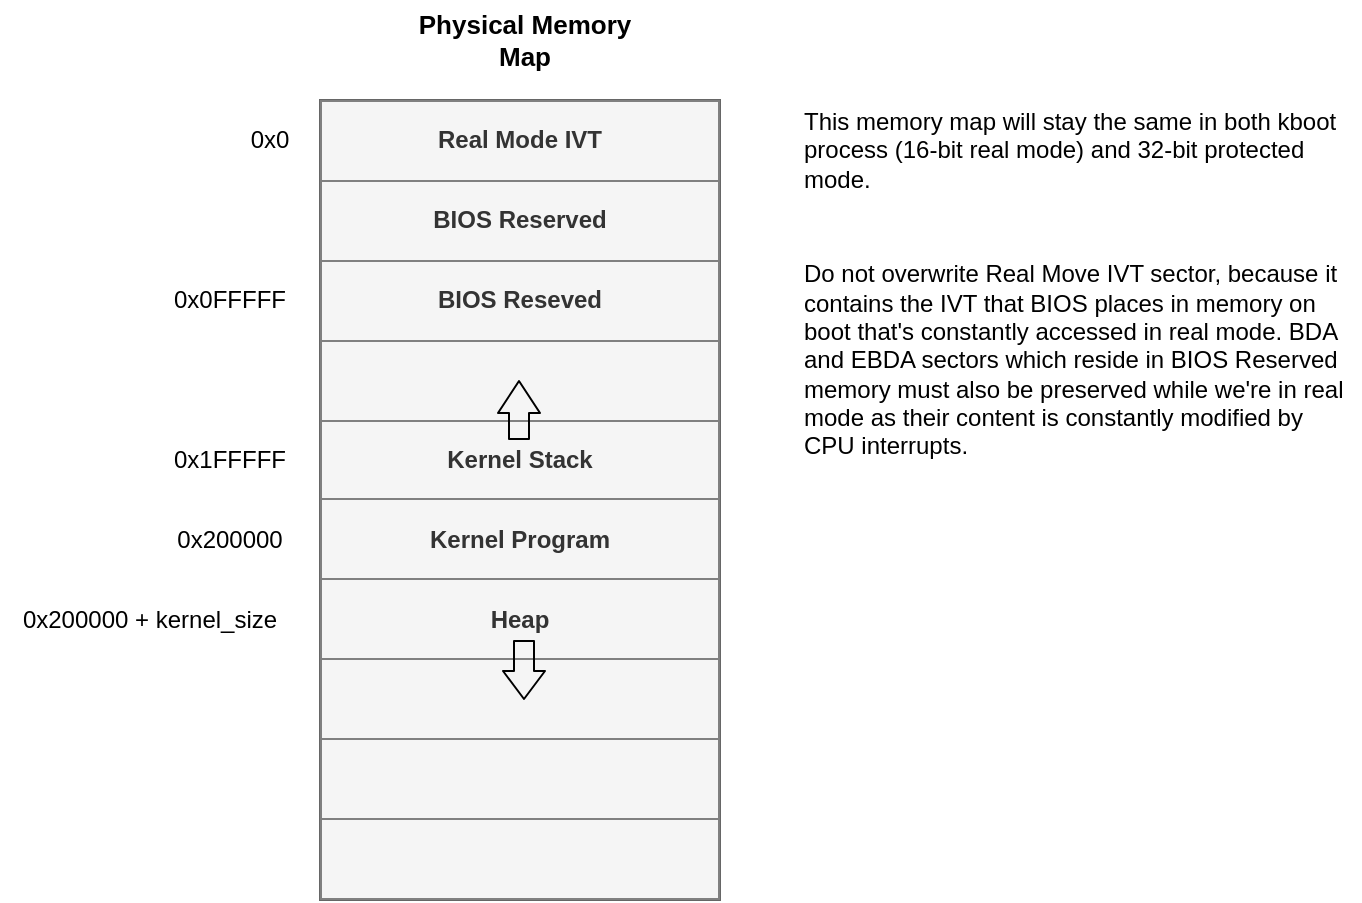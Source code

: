 <mxfile version="12.4.2" type="device" pages="1"><diagram id="x_tLOjnkL7KrdXf5H6d4" name="Page-1"><mxGraphModel dx="814" dy="492" grid="1" gridSize="10" guides="1" tooltips="1" connect="1" arrows="1" fold="1" page="1" pageScale="1" pageWidth="850" pageHeight="1100" math="0" shadow="0"><root><mxCell id="0"/><mxCell id="1" parent="0"/><mxCell id="nSpJFAubj60KVK_Z-pcK-1" value="&lt;table style=&quot;width: 100% ; height: 100% ; border-collapse: collapse&quot; width=&quot;100%&quot; cellpadding=&quot;4&quot; border=&quot;1&quot;&gt;&lt;tbody&gt;&lt;tr align=&quot;center&quot;&gt;&lt;td&gt;&lt;b&gt;Real Mode IVT&lt;br&gt;&lt;/b&gt;&lt;/td&gt;&lt;/tr&gt;&lt;tr&gt;&lt;td align=&quot;center&quot;&gt;&lt;b&gt;BIOS Reserved&lt;br&gt;&lt;/b&gt;&lt;/td&gt;&lt;/tr&gt;&lt;tr align=&quot;center&quot;&gt;&lt;td&gt;&lt;b&gt;BIOS Reseved&lt;br&gt;&lt;/b&gt;&lt;/td&gt;&lt;/tr&gt;&lt;tr align=&quot;center&quot;&gt;&lt;td&gt;&lt;b&gt;&lt;br&gt;&lt;/b&gt;&lt;/td&gt;&lt;/tr&gt;&lt;tr align=&quot;center&quot;&gt;&lt;td&gt;&lt;b&gt;&lt;b&gt;Kernel Stack&lt;/b&gt;&lt;/b&gt;&lt;/td&gt;&lt;/tr&gt;&lt;tr align=&quot;center&quot;&gt;&lt;td&gt;&lt;b&gt;Kernel Program&lt;/b&gt;&lt;/td&gt;&lt;/tr&gt;&lt;tr align=&quot;center&quot;&gt;&lt;td&gt;&lt;b&gt;Heap&lt;br&gt;&lt;/b&gt;&lt;/td&gt;&lt;/tr&gt;&lt;tr align=&quot;center&quot;&gt;&lt;td&gt;&lt;b&gt;&lt;br&gt;&lt;/b&gt;&lt;/td&gt;&lt;/tr&gt;&lt;tr&gt;&lt;td&gt;&lt;b&gt;&lt;br&gt;&lt;/b&gt;&lt;/td&gt;&lt;/tr&gt;&lt;tr align=&quot;center&quot;&gt;&lt;td&gt;&lt;b&gt;&lt;br&gt;&lt;/b&gt;&lt;/td&gt;&lt;/tr&gt;&lt;/tbody&gt;&lt;/table&gt;" style="text;html=1;overflow=fill;fillColor=#f5f5f5;strokeColor=#666666;fontColor=#333333;" parent="1" vertex="1"><mxGeometry x="280" y="80" width="200" height="400" as="geometry"/></mxCell><mxCell id="nSpJFAubj60KVK_Z-pcK-3" value="0x1FFFFF" style="text;html=1;strokeColor=none;fillColor=none;align=center;verticalAlign=middle;whiteSpace=wrap;rounded=0;" parent="1" vertex="1"><mxGeometry x="200" y="250" width="70" height="20" as="geometry"/></mxCell><mxCell id="nSpJFAubj60KVK_Z-pcK-4" value="0x200000" style="text;html=1;strokeColor=none;fillColor=none;align=center;verticalAlign=middle;whiteSpace=wrap;rounded=0;" parent="1" vertex="1"><mxGeometry x="200" y="290" width="70" height="20" as="geometry"/></mxCell><mxCell id="nSpJFAubj60KVK_Z-pcK-5" value="0x0" style="text;html=1;strokeColor=none;fillColor=none;align=center;verticalAlign=middle;whiteSpace=wrap;rounded=0;" parent="1" vertex="1"><mxGeometry x="240" y="90" width="30" height="20" as="geometry"/></mxCell><mxCell id="nSpJFAubj60KVK_Z-pcK-6" value="0x200000 + kernel_size" style="text;html=1;strokeColor=none;fillColor=none;align=center;verticalAlign=middle;whiteSpace=wrap;rounded=0;" parent="1" vertex="1"><mxGeometry x="120" y="330" width="150" height="20" as="geometry"/></mxCell><mxCell id="nSpJFAubj60KVK_Z-pcK-7" value="&lt;b&gt;&lt;font style=&quot;font-size: 13px&quot;&gt;Physical Memory Map&lt;/font&gt;&lt;/b&gt;" style="text;html=1;strokeColor=none;fillColor=none;align=center;verticalAlign=middle;whiteSpace=wrap;rounded=0;" parent="1" vertex="1"><mxGeometry x="325" y="30" width="115" height="40" as="geometry"/></mxCell><mxCell id="nSpJFAubj60KVK_Z-pcK-8" value="" style="shape=flexArrow;endArrow=classic;html=1;endWidth=10;endSize=5;" parent="1" edge="1"><mxGeometry width="50" height="50" relative="1" as="geometry"><mxPoint x="379.5" y="250" as="sourcePoint"/><mxPoint x="379.5" y="220" as="targetPoint"/></mxGeometry></mxCell><mxCell id="nSpJFAubj60KVK_Z-pcK-10" value="" style="shape=flexArrow;endArrow=classic;html=1;endWidth=10;endSize=4.33;" parent="1" edge="1"><mxGeometry width="50" height="50" relative="1" as="geometry"><mxPoint x="382" y="350" as="sourcePoint"/><mxPoint x="382" y="380" as="targetPoint"/></mxGeometry></mxCell><mxCell id="h8UiovCkKsiRQ6q9diD3-2" value="&lt;div&gt;0x0FFFFF&lt;/div&gt;" style="text;html=1;strokeColor=none;fillColor=none;align=center;verticalAlign=middle;whiteSpace=wrap;rounded=0;" parent="1" vertex="1"><mxGeometry x="200" y="170" width="70" height="20" as="geometry"/></mxCell><mxCell id="LDfvtK2nfLRFRp3RN3OO-1" value="&lt;div&gt;Do not overwrite Real Move IVT sector, because it contains the IVT that BIOS places in memory on boot that's constantly accessed in real mode. BDA and EBDA sectors which reside in BIOS Reserved memory must also be preserved while we're in real mode as their content is constantly modified by CPU interrupts.&lt;br&gt;&lt;/div&gt;" style="text;html=1;strokeColor=none;fillColor=none;align=left;verticalAlign=middle;whiteSpace=wrap;rounded=0;" vertex="1" parent="1"><mxGeometry x="520" y="150" width="280" height="120" as="geometry"/></mxCell><mxCell id="LDfvtK2nfLRFRp3RN3OO-2" value="This memory map will stay the same in both kboot process (16-bit real mode) and 32-bit protected mode." style="text;html=1;strokeColor=none;fillColor=none;align=left;verticalAlign=middle;whiteSpace=wrap;rounded=0;" vertex="1" parent="1"><mxGeometry x="520" y="80" width="280" height="50" as="geometry"/></mxCell></root></mxGraphModel></diagram></mxfile>